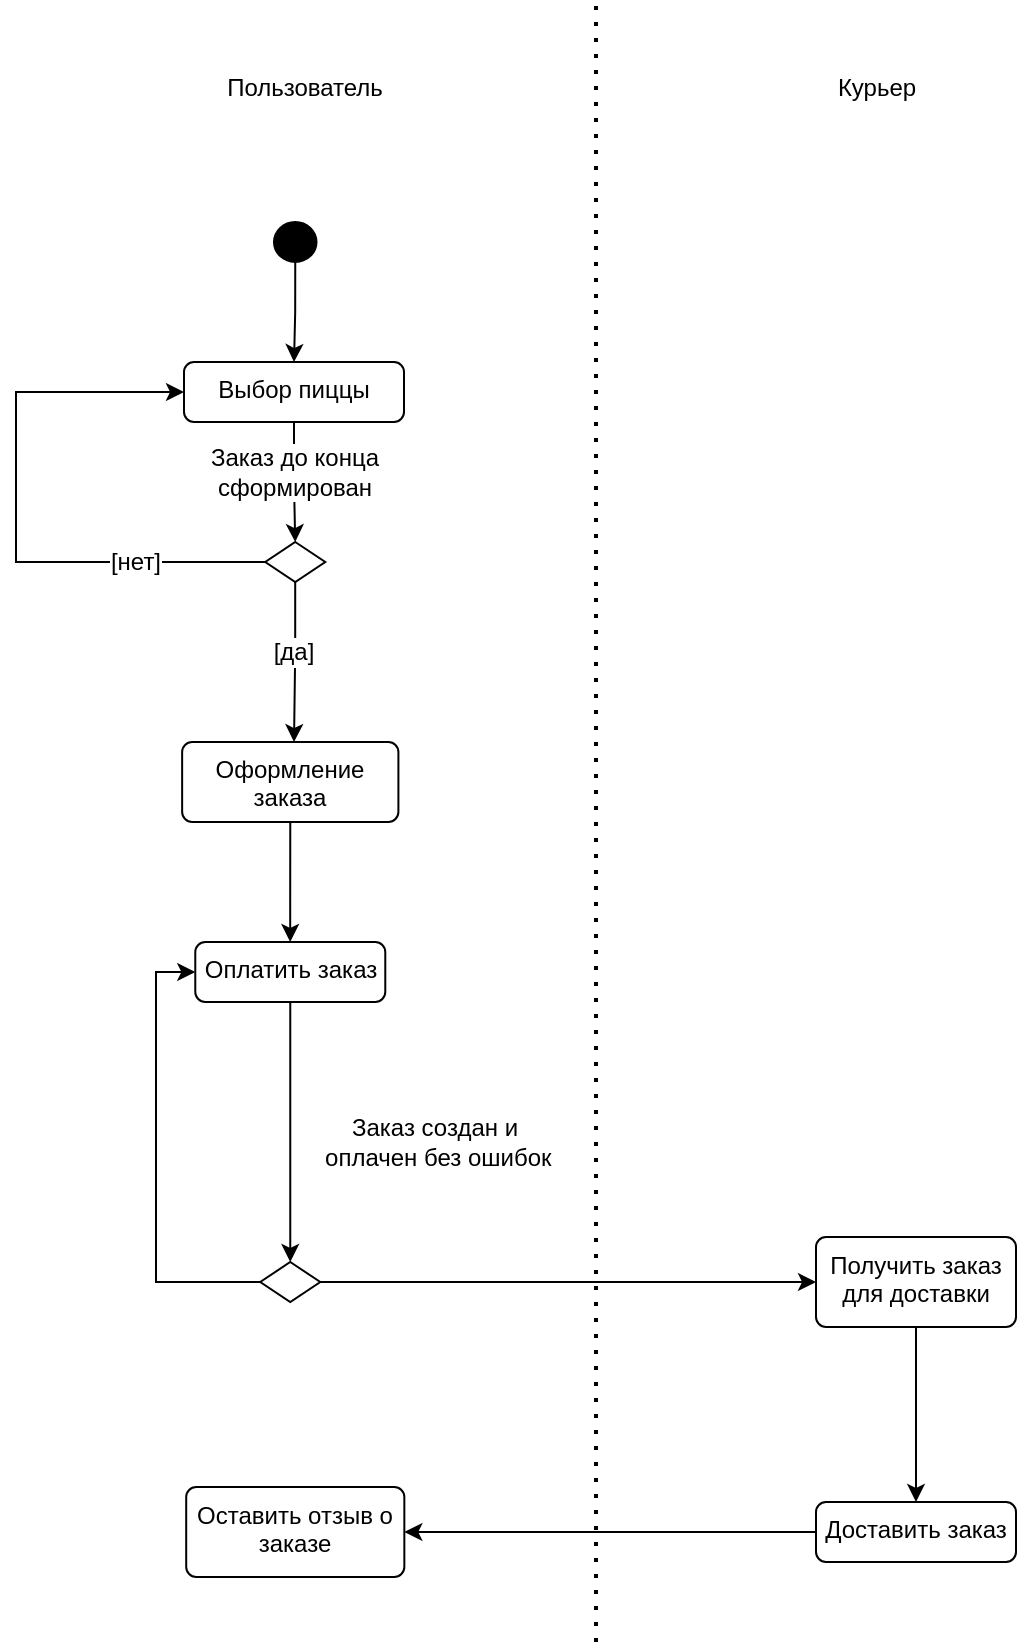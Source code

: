 <mxfile version="24.0.6" type="github">
  <diagram name="Страница — 1" id="slqtoTd8akjQ368UW_xO">
    <mxGraphModel dx="1815" dy="543" grid="1" gridSize="10" guides="1" tooltips="1" connect="1" arrows="1" fold="1" page="1" pageScale="1" pageWidth="827" pageHeight="1169" math="0" shadow="0">
      <root>
        <mxCell id="0" />
        <mxCell id="1" parent="0" />
        <mxCell id="k7sPHbPUHjO9x2cmhJNs-1" value="" style="endArrow=none;dashed=1;html=1;dashPattern=1 3;strokeWidth=2;rounded=0;entryX=0.5;entryY=0;entryDx=0;entryDy=0;exitX=0.5;exitY=1;exitDx=0;exitDy=0;" edge="1" parent="1">
          <mxGeometry width="50" height="50" relative="1" as="geometry">
            <mxPoint x="-480" y="890" as="sourcePoint" />
            <mxPoint x="-480" y="70.0" as="targetPoint" />
          </mxGeometry>
        </mxCell>
        <mxCell id="k7sPHbPUHjO9x2cmhJNs-2" value="Пользователь" style="text;html=1;align=center;verticalAlign=middle;resizable=0;points=[];autosize=1;strokeColor=none;fillColor=none;" vertex="1" parent="1">
          <mxGeometry x="-675.83" y="98" width="100" height="30" as="geometry" />
        </mxCell>
        <mxCell id="k7sPHbPUHjO9x2cmhJNs-3" value="Курьер" style="text;html=1;align=center;verticalAlign=middle;resizable=0;points=[];autosize=1;strokeColor=none;fillColor=none;" vertex="1" parent="1">
          <mxGeometry x="-370" y="98" width="60" height="30" as="geometry" />
        </mxCell>
        <mxCell id="k7sPHbPUHjO9x2cmhJNs-10" style="edgeStyle=orthogonalEdgeStyle;rounded=0;orthogonalLoop=1;jettySize=auto;html=1;" edge="1" parent="1" source="k7sPHbPUHjO9x2cmhJNs-21" target="k7sPHbPUHjO9x2cmhJNs-9">
          <mxGeometry relative="1" as="geometry">
            <Array as="points">
              <mxPoint x="-630" y="395" />
              <mxPoint x="-631" y="395" />
            </Array>
          </mxGeometry>
        </mxCell>
        <mxCell id="k7sPHbPUHjO9x2cmhJNs-5" value="Выбор пиццы" style="html=1;align=center;verticalAlign=top;rounded=1;absoluteArcSize=1;arcSize=10;dashed=0;whiteSpace=wrap;" vertex="1" parent="1">
          <mxGeometry x="-686" y="250" width="110" height="30" as="geometry" />
        </mxCell>
        <mxCell id="k7sPHbPUHjO9x2cmhJNs-8" style="edgeStyle=orthogonalEdgeStyle;rounded=0;orthogonalLoop=1;jettySize=auto;html=1;exitX=0.5;exitY=1;exitDx=0;exitDy=0;entryX=0.5;entryY=0;entryDx=0;entryDy=0;" edge="1" parent="1" source="k7sPHbPUHjO9x2cmhJNs-7" target="k7sPHbPUHjO9x2cmhJNs-5">
          <mxGeometry relative="1" as="geometry" />
        </mxCell>
        <mxCell id="k7sPHbPUHjO9x2cmhJNs-7" value="" style="ellipse;fillColor=strokeColor;html=1;" vertex="1" parent="1">
          <mxGeometry x="-641" y="180" width="21.25" height="20" as="geometry" />
        </mxCell>
        <mxCell id="k7sPHbPUHjO9x2cmhJNs-12" style="edgeStyle=orthogonalEdgeStyle;rounded=0;orthogonalLoop=1;jettySize=auto;html=1;exitX=0.5;exitY=1;exitDx=0;exitDy=0;" edge="1" parent="1" source="k7sPHbPUHjO9x2cmhJNs-9" target="k7sPHbPUHjO9x2cmhJNs-11">
          <mxGeometry relative="1" as="geometry">
            <mxPoint x="-639.461" y="470" as="sourcePoint" />
            <Array as="points">
              <mxPoint x="-633" y="520" />
              <mxPoint x="-633" y="520" />
            </Array>
          </mxGeometry>
        </mxCell>
        <mxCell id="k7sPHbPUHjO9x2cmhJNs-9" value="Оформление заказа" style="html=1;align=center;verticalAlign=top;rounded=1;absoluteArcSize=1;arcSize=10;dashed=0;whiteSpace=wrap;" vertex="1" parent="1">
          <mxGeometry x="-686.93" y="440" width="108.13" height="40" as="geometry" />
        </mxCell>
        <mxCell id="k7sPHbPUHjO9x2cmhJNs-29" style="edgeStyle=orthogonalEdgeStyle;rounded=0;orthogonalLoop=1;jettySize=auto;html=1;entryX=0.5;entryY=0;entryDx=0;entryDy=0;" edge="1" parent="1" source="k7sPHbPUHjO9x2cmhJNs-11" target="k7sPHbPUHjO9x2cmhJNs-28">
          <mxGeometry relative="1" as="geometry" />
        </mxCell>
        <mxCell id="k7sPHbPUHjO9x2cmhJNs-11" value="Оплатить заказ" style="html=1;align=center;verticalAlign=top;rounded=1;absoluteArcSize=1;arcSize=10;dashed=0;whiteSpace=wrap;" vertex="1" parent="1">
          <mxGeometry x="-680.36" y="540" width="95" height="30" as="geometry" />
        </mxCell>
        <mxCell id="k7sPHbPUHjO9x2cmhJNs-16" style="edgeStyle=orthogonalEdgeStyle;rounded=0;orthogonalLoop=1;jettySize=auto;html=1;" edge="1" parent="1" source="k7sPHbPUHjO9x2cmhJNs-13" target="k7sPHbPUHjO9x2cmhJNs-15">
          <mxGeometry relative="1" as="geometry" />
        </mxCell>
        <mxCell id="k7sPHbPUHjO9x2cmhJNs-13" value="Получить заказ для доставки" style="html=1;align=center;verticalAlign=top;rounded=1;absoluteArcSize=1;arcSize=10;dashed=0;whiteSpace=wrap;" vertex="1" parent="1">
          <mxGeometry x="-370" y="687.5" width="100" height="45" as="geometry" />
        </mxCell>
        <mxCell id="k7sPHbPUHjO9x2cmhJNs-20" style="edgeStyle=orthogonalEdgeStyle;rounded=0;orthogonalLoop=1;jettySize=auto;html=1;entryX=1;entryY=0.5;entryDx=0;entryDy=0;" edge="1" parent="1" source="k7sPHbPUHjO9x2cmhJNs-15" target="k7sPHbPUHjO9x2cmhJNs-18">
          <mxGeometry relative="1" as="geometry" />
        </mxCell>
        <mxCell id="k7sPHbPUHjO9x2cmhJNs-15" value="Доставить заказ" style="html=1;align=center;verticalAlign=top;rounded=1;absoluteArcSize=1;arcSize=10;dashed=0;whiteSpace=wrap;" vertex="1" parent="1">
          <mxGeometry x="-370" y="820" width="100" height="30" as="geometry" />
        </mxCell>
        <mxCell id="k7sPHbPUHjO9x2cmhJNs-17" value="Заказ создан и&lt;div&gt;&amp;nbsp;оплачен без ошибок&lt;/div&gt;" style="text;html=1;align=center;verticalAlign=middle;resizable=0;points=[];autosize=1;strokeColor=none;fillColor=default;" vertex="1" parent="1">
          <mxGeometry x="-631" y="620" width="140" height="40" as="geometry" />
        </mxCell>
        <mxCell id="k7sPHbPUHjO9x2cmhJNs-18" value="Оставить отзыв о заказе" style="html=1;align=center;verticalAlign=top;rounded=1;absoluteArcSize=1;arcSize=10;dashed=0;whiteSpace=wrap;" vertex="1" parent="1">
          <mxGeometry x="-684.9" y="812.5" width="109.07" height="45" as="geometry" />
        </mxCell>
        <mxCell id="k7sPHbPUHjO9x2cmhJNs-22" value="" style="edgeStyle=orthogonalEdgeStyle;rounded=0;orthogonalLoop=1;jettySize=auto;html=1;" edge="1" parent="1" source="k7sPHbPUHjO9x2cmhJNs-5" target="k7sPHbPUHjO9x2cmhJNs-21">
          <mxGeometry relative="1" as="geometry">
            <mxPoint x="-901" y="390" as="sourcePoint" />
            <mxPoint x="-909" y="540" as="targetPoint" />
          </mxGeometry>
        </mxCell>
        <mxCell id="k7sPHbPUHjO9x2cmhJNs-21" value="" style="shape=rhombus;perimeter=rhombusPerimeter;whiteSpace=wrap;html=1;align=center;" vertex="1" parent="1">
          <mxGeometry x="-645.37" y="340" width="30" height="20" as="geometry" />
        </mxCell>
        <mxCell id="k7sPHbPUHjO9x2cmhJNs-31" style="edgeStyle=orthogonalEdgeStyle;rounded=0;orthogonalLoop=1;jettySize=auto;html=1;entryX=0;entryY=0.5;entryDx=0;entryDy=0;" edge="1" parent="1" source="k7sPHbPUHjO9x2cmhJNs-28" target="k7sPHbPUHjO9x2cmhJNs-11">
          <mxGeometry relative="1" as="geometry">
            <Array as="points">
              <mxPoint x="-700" y="710" />
              <mxPoint x="-700" y="555" />
            </Array>
          </mxGeometry>
        </mxCell>
        <mxCell id="k7sPHbPUHjO9x2cmhJNs-32" style="edgeStyle=orthogonalEdgeStyle;rounded=0;orthogonalLoop=1;jettySize=auto;html=1;entryX=0;entryY=0.5;entryDx=0;entryDy=0;" edge="1" parent="1" source="k7sPHbPUHjO9x2cmhJNs-28" target="k7sPHbPUHjO9x2cmhJNs-13">
          <mxGeometry relative="1" as="geometry" />
        </mxCell>
        <mxCell id="k7sPHbPUHjO9x2cmhJNs-28" value="" style="shape=rhombus;perimeter=rhombusPerimeter;whiteSpace=wrap;html=1;align=center;" vertex="1" parent="1">
          <mxGeometry x="-647.87" y="700" width="30" height="20" as="geometry" />
        </mxCell>
        <mxCell id="k7sPHbPUHjO9x2cmhJNs-24" style="edgeStyle=orthogonalEdgeStyle;rounded=0;orthogonalLoop=1;jettySize=auto;html=1;exitX=0;exitY=0.5;exitDx=0;exitDy=0;entryX=0;entryY=0.5;entryDx=0;entryDy=0;" edge="1" parent="1" source="k7sPHbPUHjO9x2cmhJNs-21" target="k7sPHbPUHjO9x2cmhJNs-5">
          <mxGeometry relative="1" as="geometry">
            <Array as="points">
              <mxPoint x="-770" y="350" />
              <mxPoint x="-770" y="265" />
            </Array>
          </mxGeometry>
        </mxCell>
        <mxCell id="k7sPHbPUHjO9x2cmhJNs-41" value="Заказ до конца сформирован" style="text;html=1;align=center;verticalAlign=middle;whiteSpace=wrap;rounded=0;textShadow=0;labelBackgroundColor=default;" vertex="1" parent="1">
          <mxGeometry x="-681.5" y="290" width="101" height="30" as="geometry" />
        </mxCell>
        <mxCell id="k7sPHbPUHjO9x2cmhJNs-43" value="[нет]" style="text;html=1;align=center;verticalAlign=middle;whiteSpace=wrap;rounded=0;labelBackgroundColor=default;" vertex="1" parent="1">
          <mxGeometry x="-740.36" y="335" width="60" height="30" as="geometry" />
        </mxCell>
        <mxCell id="k7sPHbPUHjO9x2cmhJNs-44" value="[да]" style="text;html=1;align=center;verticalAlign=middle;whiteSpace=wrap;rounded=0;labelBackgroundColor=default;" vertex="1" parent="1">
          <mxGeometry x="-661" y="380" width="60" height="30" as="geometry" />
        </mxCell>
      </root>
    </mxGraphModel>
  </diagram>
</mxfile>
